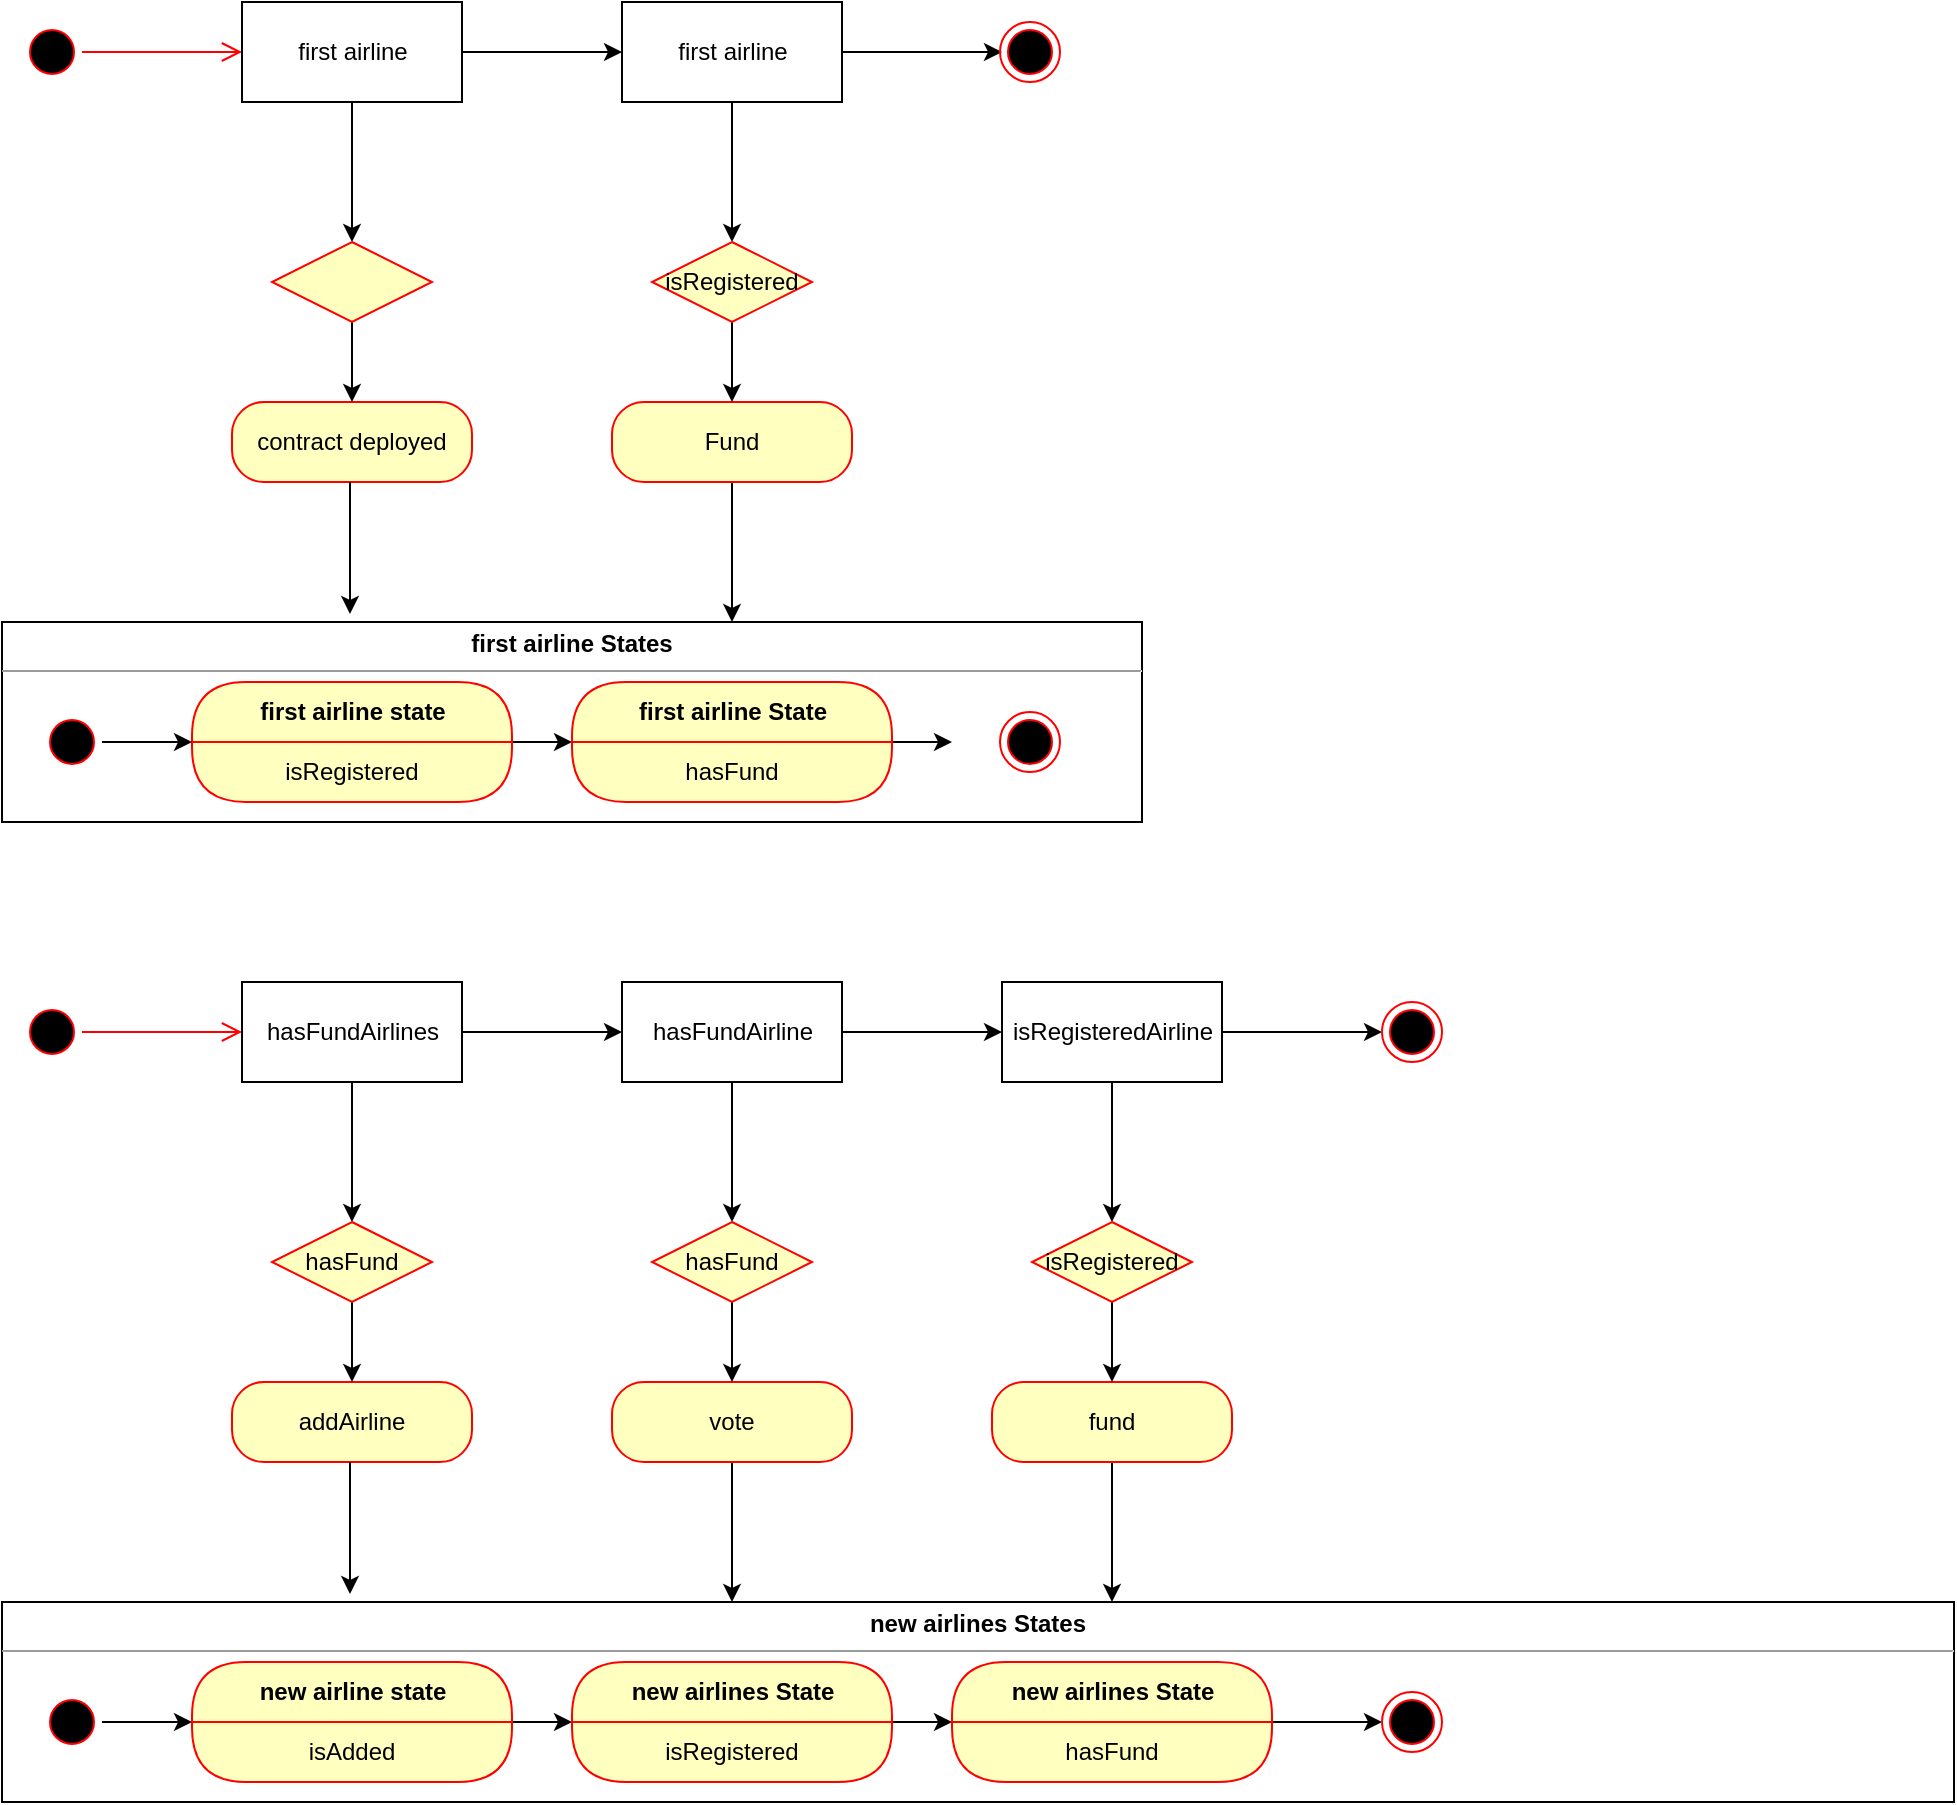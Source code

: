 <mxfile version="13.0.2" type="device"><diagram name="Page-1" id="e7e014a7-5840-1c2e-5031-d8a46d1fe8dd"><mxGraphModel dx="1426" dy="724" grid="1" gridSize="10" guides="1" tooltips="1" connect="1" arrows="1" fold="1" page="1" pageScale="1" pageWidth="1169" pageHeight="826" background="#ffffff" math="0" shadow="0"><root><mxCell id="0"/><mxCell id="1" parent="0"/><mxCell id="FXkfjII4rVjHwVzasE3s-61" value="&lt;p style=&quot;margin: 0px ; margin-top: 4px ; text-align: center&quot;&gt;&lt;b&gt;first airline States&lt;/b&gt;&lt;/p&gt;&lt;hr size=&quot;1&quot;&gt;&lt;div style=&quot;height: 2px&quot;&gt;&lt;/div&gt;" style="verticalAlign=top;align=left;overflow=fill;fontSize=12;fontFamily=Helvetica;html=1;" parent="1" vertex="1"><mxGeometry x="20" y="440" width="570" height="100" as="geometry"/></mxCell><mxCell id="FXkfjII4rVjHwVzasE3s-44" value="contract deployed" style="rounded=1;whiteSpace=wrap;html=1;arcSize=40;fontColor=#000000;fillColor=#ffffc0;strokeColor=#ff0000;" parent="1" vertex="1"><mxGeometry x="135" y="330" width="120" height="40" as="geometry"/></mxCell><mxCell id="FXkfjII4rVjHwVzasE3s-132" value="" style="edgeStyle=orthogonalEdgeStyle;rounded=0;orthogonalLoop=1;jettySize=auto;html=1;" parent="1" source="FXkfjII4rVjHwVzasE3s-68" target="FXkfjII4rVjHwVzasE3s-61" edge="1"><mxGeometry relative="1" as="geometry"><Array as="points"><mxPoint x="385" y="430"/><mxPoint x="385" y="430"/></Array></mxGeometry></mxCell><mxCell id="FXkfjII4rVjHwVzasE3s-68" value="Fund" style="rounded=1;whiteSpace=wrap;html=1;arcSize=40;fontColor=#000000;fillColor=#ffffc0;strokeColor=#ff0000;" parent="1" vertex="1"><mxGeometry x="325" y="330" width="120" height="40" as="geometry"/></mxCell><mxCell id="FXkfjII4rVjHwVzasE3s-46" value="" style="ellipse;html=1;shape=startState;fillColor=#000000;strokeColor=#ff0000;" parent="1" vertex="1"><mxGeometry x="30" y="140" width="30" height="30" as="geometry"/></mxCell><mxCell id="FXkfjII4rVjHwVzasE3s-47" value="" style="edgeStyle=orthogonalEdgeStyle;html=1;verticalAlign=bottom;endArrow=open;endSize=8;strokeColor=#ff0000;" parent="1" source="FXkfjII4rVjHwVzasE3s-46" edge="1"><mxGeometry relative="1" as="geometry"><mxPoint x="140" y="155" as="targetPoint"/></mxGeometry></mxCell><mxCell id="FXkfjII4rVjHwVzasE3s-59" value="" style="edgeStyle=orthogonalEdgeStyle;rounded=0;orthogonalLoop=1;jettySize=auto;html=1;" parent="1" source="FXkfjII4rVjHwVzasE3s-48" target="FXkfjII4rVjHwVzasE3s-56" edge="1"><mxGeometry relative="1" as="geometry"/></mxCell><mxCell id="FXkfjII4rVjHwVzasE3s-106" value="" style="edgeStyle=orthogonalEdgeStyle;rounded=0;orthogonalLoop=1;jettySize=auto;html=1;" parent="1" source="FXkfjII4rVjHwVzasE3s-48" target="FXkfjII4rVjHwVzasE3s-49" edge="1"><mxGeometry relative="1" as="geometry"/></mxCell><mxCell id="FXkfjII4rVjHwVzasE3s-48" value="first airline" style="html=1;" parent="1" vertex="1"><mxGeometry x="140" y="130" width="110" height="50" as="geometry"/></mxCell><mxCell id="FXkfjII4rVjHwVzasE3s-69" value="" style="edgeStyle=orthogonalEdgeStyle;rounded=0;orthogonalLoop=1;jettySize=auto;html=1;" parent="1" source="FXkfjII4rVjHwVzasE3s-49" target="FXkfjII4rVjHwVzasE3s-67" edge="1"><mxGeometry relative="1" as="geometry"/></mxCell><mxCell id="FXkfjII4rVjHwVzasE3s-107" value="" style="edgeStyle=orthogonalEdgeStyle;rounded=0;orthogonalLoop=1;jettySize=auto;html=1;" parent="1" source="FXkfjII4rVjHwVzasE3s-49" edge="1"><mxGeometry relative="1" as="geometry"><mxPoint x="520" y="155" as="targetPoint"/></mxGeometry></mxCell><mxCell id="FXkfjII4rVjHwVzasE3s-49" value="first airline" style="html=1;" parent="1" vertex="1"><mxGeometry x="330" y="130" width="110" height="50" as="geometry"/></mxCell><mxCell id="FXkfjII4rVjHwVzasE3s-60" value="" style="edgeStyle=orthogonalEdgeStyle;rounded=0;orthogonalLoop=1;jettySize=auto;html=1;" parent="1" source="FXkfjII4rVjHwVzasE3s-56" target="FXkfjII4rVjHwVzasE3s-44" edge="1"><mxGeometry relative="1" as="geometry"/></mxCell><mxCell id="FXkfjII4rVjHwVzasE3s-56" value="" style="rhombus;whiteSpace=wrap;html=1;fillColor=#ffffc0;strokeColor=#ff0000;" parent="1" vertex="1"><mxGeometry x="155" y="250" width="80" height="40" as="geometry"/></mxCell><mxCell id="FXkfjII4rVjHwVzasE3s-70" value="" style="edgeStyle=orthogonalEdgeStyle;rounded=0;orthogonalLoop=1;jettySize=auto;html=1;" parent="1" source="FXkfjII4rVjHwVzasE3s-67" target="FXkfjII4rVjHwVzasE3s-68" edge="1"><mxGeometry relative="1" as="geometry"/></mxCell><mxCell id="FXkfjII4rVjHwVzasE3s-67" value="isRegistered" style="rhombus;whiteSpace=wrap;html=1;fillColor=#ffffc0;strokeColor=#ff0000;" parent="1" vertex="1"><mxGeometry x="345" y="250" width="80" height="40" as="geometry"/></mxCell><mxCell id="FXkfjII4rVjHwVzasE3s-124" value="" style="edgeStyle=orthogonalEdgeStyle;rounded=0;orthogonalLoop=1;jettySize=auto;html=1;entryX=0;entryY=0;entryDx=0;entryDy=0;" parent="1" source="FXkfjII4rVjHwVzasE3s-41" target="FXkfjII4rVjHwVzasE3s-80" edge="1"><mxGeometry relative="1" as="geometry"><Array as="points"><mxPoint x="295" y="500"/><mxPoint x="295" y="500"/></Array></mxGeometry></mxCell><mxCell id="FXkfjII4rVjHwVzasE3s-41" value="first airline state" style="swimlane;html=1;fontStyle=1;align=center;verticalAlign=middle;childLayout=stackLayout;horizontal=1;startSize=30;horizontalStack=0;resizeParent=0;resizeLast=1;container=0;fontColor=#000000;collapsible=0;rounded=1;arcSize=30;strokeColor=#ff0000;fillColor=#ffffc0;swimlaneFillColor=#ffffc0;dropTarget=0;" parent="1" vertex="1"><mxGeometry x="115" y="470" width="160" height="60" as="geometry"/></mxCell><mxCell id="FXkfjII4rVjHwVzasE3s-42" value="isRegistered" style="text;html=1;strokeColor=none;fillColor=none;align=center;verticalAlign=middle;spacingLeft=4;spacingRight=4;whiteSpace=wrap;overflow=hidden;rotatable=0;fontColor=#000000;" parent="FXkfjII4rVjHwVzasE3s-41" vertex="1"><mxGeometry y="30" width="160" height="30" as="geometry"/></mxCell><mxCell id="FXkfjII4rVjHwVzasE3s-64" value="" style="edgeStyle=orthogonalEdgeStyle;rounded=0;orthogonalLoop=1;jettySize=auto;html=1;entryX=0;entryY=0;entryDx=0;entryDy=0;" parent="1" source="FXkfjII4rVjHwVzasE3s-62" target="FXkfjII4rVjHwVzasE3s-42" edge="1"><mxGeometry relative="1" as="geometry"><Array as="points"><mxPoint x="100" y="500"/><mxPoint x="100" y="500"/></Array></mxGeometry></mxCell><mxCell id="FXkfjII4rVjHwVzasE3s-62" value="" style="ellipse;html=1;shape=startState;fillColor=#000000;strokeColor=#ff0000;" parent="1" vertex="1"><mxGeometry x="40" y="485" width="30" height="30" as="geometry"/></mxCell><mxCell id="FXkfjII4rVjHwVzasE3s-66" value="" style="edgeStyle=orthogonalEdgeStyle;rounded=0;orthogonalLoop=1;jettySize=auto;html=1;" parent="1" edge="1"><mxGeometry relative="1" as="geometry"><mxPoint x="194" y="370" as="sourcePoint"/><mxPoint x="194" y="436" as="targetPoint"/></mxGeometry></mxCell><mxCell id="FXkfjII4rVjHwVzasE3s-125" value="" style="edgeStyle=orthogonalEdgeStyle;rounded=0;orthogonalLoop=1;jettySize=auto;html=1;" parent="1" source="FXkfjII4rVjHwVzasE3s-79" edge="1"><mxGeometry relative="1" as="geometry"><Array as="points"><mxPoint x="490" y="500"/><mxPoint x="490" y="500"/></Array><mxPoint x="495" y="500" as="targetPoint"/></mxGeometry></mxCell><mxCell id="FXkfjII4rVjHwVzasE3s-79" value="first airline State" style="swimlane;html=1;fontStyle=1;align=center;verticalAlign=middle;childLayout=stackLayout;horizontal=1;startSize=30;horizontalStack=0;resizeParent=0;resizeLast=1;container=0;fontColor=#000000;collapsible=0;rounded=1;arcSize=30;strokeColor=#ff0000;fillColor=#ffffc0;swimlaneFillColor=#ffffc0;dropTarget=0;" parent="1" vertex="1"><mxGeometry x="305" y="470" width="160" height="60" as="geometry"/></mxCell><mxCell id="FXkfjII4rVjHwVzasE3s-80" value="hasFund" style="text;html=1;strokeColor=none;fillColor=none;align=center;verticalAlign=middle;spacingLeft=4;spacingRight=4;whiteSpace=wrap;overflow=hidden;rotatable=0;fontColor=#000000;" parent="FXkfjII4rVjHwVzasE3s-79" vertex="1"><mxGeometry y="30" width="160" height="30" as="geometry"/></mxCell><mxCell id="FXkfjII4rVjHwVzasE3s-113" value="" style="ellipse;html=1;shape=endState;fillColor=#000000;strokeColor=#ff0000;" parent="1" vertex="1"><mxGeometry x="519" y="140" width="30" height="30" as="geometry"/></mxCell><mxCell id="FXkfjII4rVjHwVzasE3s-115" value="" style="ellipse;html=1;shape=endState;fillColor=#000000;strokeColor=#ff0000;" parent="1" vertex="1"><mxGeometry x="519" y="485" width="30" height="30" as="geometry"/></mxCell><mxCell id="OiOwX4cRAKpI6k45WXiD-88" value="&lt;p style=&quot;margin: 0px ; margin-top: 4px ; text-align: center&quot;&gt;&lt;b&gt;new airlines States&lt;/b&gt;&lt;/p&gt;&lt;hr size=&quot;1&quot;&gt;&lt;div style=&quot;height: 2px&quot;&gt;&lt;/div&gt;" style="verticalAlign=top;align=left;overflow=fill;fontSize=12;fontFamily=Helvetica;html=1;" parent="1" vertex="1"><mxGeometry x="20" y="930" width="976" height="100" as="geometry"/></mxCell><mxCell id="OiOwX4cRAKpI6k45WXiD-89" value="addAirline" style="rounded=1;whiteSpace=wrap;html=1;arcSize=40;fontColor=#000000;fillColor=#ffffc0;strokeColor=#ff0000;" parent="1" vertex="1"><mxGeometry x="135" y="820" width="120" height="40" as="geometry"/></mxCell><mxCell id="OiOwX4cRAKpI6k45WXiD-90" value="" style="edgeStyle=orthogonalEdgeStyle;rounded=0;orthogonalLoop=1;jettySize=auto;html=1;" parent="1" source="OiOwX4cRAKpI6k45WXiD-91" target="OiOwX4cRAKpI6k45WXiD-88" edge="1"><mxGeometry relative="1" as="geometry"><Array as="points"><mxPoint x="385" y="920"/><mxPoint x="385" y="920"/></Array></mxGeometry></mxCell><mxCell id="OiOwX4cRAKpI6k45WXiD-91" value="vote" style="rounded=1;whiteSpace=wrap;html=1;arcSize=40;fontColor=#000000;fillColor=#ffffc0;strokeColor=#ff0000;" parent="1" vertex="1"><mxGeometry x="325" y="820" width="120" height="40" as="geometry"/></mxCell><mxCell id="OiOwX4cRAKpI6k45WXiD-92" value="" style="edgeStyle=orthogonalEdgeStyle;rounded=0;orthogonalLoop=1;jettySize=auto;html=1;" parent="1" source="OiOwX4cRAKpI6k45WXiD-93" target="OiOwX4cRAKpI6k45WXiD-88" edge="1"><mxGeometry relative="1" as="geometry"><Array as="points"><mxPoint x="575" y="920"/><mxPoint x="575" y="920"/></Array></mxGeometry></mxCell><mxCell id="OiOwX4cRAKpI6k45WXiD-93" value="fund" style="rounded=1;whiteSpace=wrap;html=1;arcSize=40;fontColor=#000000;fillColor=#ffffc0;strokeColor=#ff0000;" parent="1" vertex="1"><mxGeometry x="515" y="820" width="120" height="40" as="geometry"/></mxCell><mxCell id="OiOwX4cRAKpI6k45WXiD-104" value="" style="ellipse;html=1;shape=startState;fillColor=#000000;strokeColor=#ff0000;" parent="1" vertex="1"><mxGeometry x="30" y="630" width="30" height="30" as="geometry"/></mxCell><mxCell id="OiOwX4cRAKpI6k45WXiD-105" value="" style="edgeStyle=orthogonalEdgeStyle;html=1;verticalAlign=bottom;endArrow=open;endSize=8;strokeColor=#ff0000;" parent="1" source="OiOwX4cRAKpI6k45WXiD-104" edge="1"><mxGeometry relative="1" as="geometry"><mxPoint x="140" y="645" as="targetPoint"/></mxGeometry></mxCell><mxCell id="OiOwX4cRAKpI6k45WXiD-106" value="" style="edgeStyle=orthogonalEdgeStyle;rounded=0;orthogonalLoop=1;jettySize=auto;html=1;" parent="1" source="OiOwX4cRAKpI6k45WXiD-108" target="OiOwX4cRAKpI6k45WXiD-131" edge="1"><mxGeometry relative="1" as="geometry"/></mxCell><mxCell id="OiOwX4cRAKpI6k45WXiD-107" value="" style="edgeStyle=orthogonalEdgeStyle;rounded=0;orthogonalLoop=1;jettySize=auto;html=1;" parent="1" source="OiOwX4cRAKpI6k45WXiD-108" target="OiOwX4cRAKpI6k45WXiD-111" edge="1"><mxGeometry relative="1" as="geometry"/></mxCell><mxCell id="OiOwX4cRAKpI6k45WXiD-108" value="hasFundAirlines" style="html=1;" parent="1" vertex="1"><mxGeometry x="140" y="620" width="110" height="50" as="geometry"/></mxCell><mxCell id="OiOwX4cRAKpI6k45WXiD-109" value="" style="edgeStyle=orthogonalEdgeStyle;rounded=0;orthogonalLoop=1;jettySize=auto;html=1;" parent="1" source="OiOwX4cRAKpI6k45WXiD-111" target="OiOwX4cRAKpI6k45WXiD-133" edge="1"><mxGeometry relative="1" as="geometry"/></mxCell><mxCell id="OiOwX4cRAKpI6k45WXiD-110" value="" style="edgeStyle=orthogonalEdgeStyle;rounded=0;orthogonalLoop=1;jettySize=auto;html=1;" parent="1" source="OiOwX4cRAKpI6k45WXiD-111" target="OiOwX4cRAKpI6k45WXiD-114" edge="1"><mxGeometry relative="1" as="geometry"/></mxCell><mxCell id="OiOwX4cRAKpI6k45WXiD-111" value="hasFundAirline" style="html=1;" parent="1" vertex="1"><mxGeometry x="330" y="620" width="110" height="50" as="geometry"/></mxCell><mxCell id="OiOwX4cRAKpI6k45WXiD-112" value="" style="edgeStyle=orthogonalEdgeStyle;rounded=0;orthogonalLoop=1;jettySize=auto;html=1;" parent="1" source="OiOwX4cRAKpI6k45WXiD-114" target="OiOwX4cRAKpI6k45WXiD-135" edge="1"><mxGeometry relative="1" as="geometry"/></mxCell><mxCell id="OiOwX4cRAKpI6k45WXiD-113" value="" style="edgeStyle=orthogonalEdgeStyle;rounded=0;orthogonalLoop=1;jettySize=auto;html=1;" parent="1" source="OiOwX4cRAKpI6k45WXiD-114" edge="1"><mxGeometry relative="1" as="geometry"><mxPoint x="710" y="645" as="targetPoint"/></mxGeometry></mxCell><mxCell id="OiOwX4cRAKpI6k45WXiD-114" value="isRegisteredAirline" style="html=1;" parent="1" vertex="1"><mxGeometry x="520" y="620" width="110" height="50" as="geometry"/></mxCell><mxCell id="OiOwX4cRAKpI6k45WXiD-130" value="" style="edgeStyle=orthogonalEdgeStyle;rounded=0;orthogonalLoop=1;jettySize=auto;html=1;" parent="1" source="OiOwX4cRAKpI6k45WXiD-131" target="OiOwX4cRAKpI6k45WXiD-89" edge="1"><mxGeometry relative="1" as="geometry"/></mxCell><mxCell id="OiOwX4cRAKpI6k45WXiD-131" value="hasFund" style="rhombus;whiteSpace=wrap;html=1;fillColor=#ffffc0;strokeColor=#ff0000;" parent="1" vertex="1"><mxGeometry x="155" y="740" width="80" height="40" as="geometry"/></mxCell><mxCell id="OiOwX4cRAKpI6k45WXiD-132" value="" style="edgeStyle=orthogonalEdgeStyle;rounded=0;orthogonalLoop=1;jettySize=auto;html=1;" parent="1" source="OiOwX4cRAKpI6k45WXiD-133" target="OiOwX4cRAKpI6k45WXiD-91" edge="1"><mxGeometry relative="1" as="geometry"/></mxCell><mxCell id="OiOwX4cRAKpI6k45WXiD-133" value="hasFund" style="rhombus;whiteSpace=wrap;html=1;fillColor=#ffffc0;strokeColor=#ff0000;" parent="1" vertex="1"><mxGeometry x="345" y="740" width="80" height="40" as="geometry"/></mxCell><mxCell id="OiOwX4cRAKpI6k45WXiD-134" value="" style="edgeStyle=orthogonalEdgeStyle;rounded=0;orthogonalLoop=1;jettySize=auto;html=1;" parent="1" source="OiOwX4cRAKpI6k45WXiD-135" target="OiOwX4cRAKpI6k45WXiD-93" edge="1"><mxGeometry relative="1" as="geometry"/></mxCell><mxCell id="OiOwX4cRAKpI6k45WXiD-135" value="isRegistered" style="rhombus;whiteSpace=wrap;html=1;fillColor=#ffffc0;strokeColor=#ff0000;" parent="1" vertex="1"><mxGeometry x="535" y="740" width="80" height="40" as="geometry"/></mxCell><mxCell id="OiOwX4cRAKpI6k45WXiD-146" value="" style="edgeStyle=orthogonalEdgeStyle;rounded=0;orthogonalLoop=1;jettySize=auto;html=1;entryX=0;entryY=0;entryDx=0;entryDy=0;" parent="1" source="OiOwX4cRAKpI6k45WXiD-159" target="OiOwX4cRAKpI6k45WXiD-162" edge="1"><mxGeometry relative="1" as="geometry"><Array as="points"><mxPoint x="295" y="990"/><mxPoint x="295" y="990"/></Array></mxGeometry></mxCell><mxCell id="OiOwX4cRAKpI6k45WXiD-147" value="" style="edgeStyle=orthogonalEdgeStyle;rounded=0;orthogonalLoop=1;jettySize=auto;html=1;entryX=0;entryY=0;entryDx=0;entryDy=0;" parent="1" source="OiOwX4cRAKpI6k45WXiD-148" target="OiOwX4cRAKpI6k45WXiD-160" edge="1"><mxGeometry relative="1" as="geometry"><Array as="points"><mxPoint x="100" y="990"/><mxPoint x="100" y="990"/></Array></mxGeometry></mxCell><mxCell id="OiOwX4cRAKpI6k45WXiD-148" value="" style="ellipse;html=1;shape=startState;fillColor=#000000;strokeColor=#ff0000;" parent="1" vertex="1"><mxGeometry x="40" y="975" width="30" height="30" as="geometry"/></mxCell><mxCell id="OiOwX4cRAKpI6k45WXiD-149" value="" style="edgeStyle=orthogonalEdgeStyle;rounded=0;orthogonalLoop=1;jettySize=auto;html=1;" parent="1" edge="1"><mxGeometry relative="1" as="geometry"><mxPoint x="194" y="860" as="sourcePoint"/><mxPoint x="194" y="926.0" as="targetPoint"/></mxGeometry></mxCell><mxCell id="OiOwX4cRAKpI6k45WXiD-150" value="" style="edgeStyle=orthogonalEdgeStyle;rounded=0;orthogonalLoop=1;jettySize=auto;html=1;" parent="1" source="OiOwX4cRAKpI6k45WXiD-161" target="OiOwX4cRAKpI6k45WXiD-164" edge="1"><mxGeometry relative="1" as="geometry"><Array as="points"><mxPoint x="490" y="990"/><mxPoint x="490" y="990"/></Array></mxGeometry></mxCell><mxCell id="OiOwX4cRAKpI6k45WXiD-151" value="" style="edgeStyle=orthogonalEdgeStyle;rounded=0;orthogonalLoop=1;jettySize=auto;html=1;entryX=0;entryY=0.5;entryDx=0;entryDy=0;" parent="1" source="OiOwX4cRAKpI6k45WXiD-163" target="OiOwX4cRAKpI6k45WXiD-158" edge="1"><mxGeometry relative="1" as="geometry"><Array as="points"/><mxPoint x="685" y="990" as="targetPoint"/></mxGeometry></mxCell><mxCell id="OiOwX4cRAKpI6k45WXiD-157" value="" style="ellipse;html=1;shape=endState;fillColor=#000000;strokeColor=#ff0000;" parent="1" vertex="1"><mxGeometry x="710" y="630" width="30" height="30" as="geometry"/></mxCell><mxCell id="OiOwX4cRAKpI6k45WXiD-158" value="" style="ellipse;html=1;shape=endState;fillColor=#000000;strokeColor=#ff0000;" parent="1" vertex="1"><mxGeometry x="710" y="975" width="30" height="30" as="geometry"/></mxCell><mxCell id="OiOwX4cRAKpI6k45WXiD-159" value="new airline state" style="swimlane;html=1;fontStyle=1;align=center;verticalAlign=middle;childLayout=stackLayout;horizontal=1;startSize=30;horizontalStack=0;resizeParent=0;resizeLast=1;container=0;fontColor=#000000;collapsible=0;rounded=1;arcSize=30;strokeColor=#ff0000;fillColor=#ffffc0;swimlaneFillColor=#ffffc0;dropTarget=0;" parent="1" vertex="1"><mxGeometry x="115" y="960" width="160" height="60" as="geometry"/></mxCell><mxCell id="OiOwX4cRAKpI6k45WXiD-160" value="isAdded" style="text;html=1;strokeColor=none;fillColor=none;align=center;verticalAlign=middle;spacingLeft=4;spacingRight=4;whiteSpace=wrap;overflow=hidden;rotatable=0;fontColor=#000000;" parent="OiOwX4cRAKpI6k45WXiD-159" vertex="1"><mxGeometry y="30" width="160" height="30" as="geometry"/></mxCell><mxCell id="OiOwX4cRAKpI6k45WXiD-161" value="new airlines State" style="swimlane;html=1;fontStyle=1;align=center;verticalAlign=middle;childLayout=stackLayout;horizontal=1;startSize=30;horizontalStack=0;resizeParent=0;resizeLast=1;container=0;fontColor=#000000;collapsible=0;rounded=1;arcSize=30;strokeColor=#ff0000;fillColor=#ffffc0;swimlaneFillColor=#ffffc0;dropTarget=0;" parent="1" vertex="1"><mxGeometry x="305" y="960" width="160" height="60" as="geometry"/></mxCell><mxCell id="OiOwX4cRAKpI6k45WXiD-162" value="isRegistered" style="text;html=1;strokeColor=none;fillColor=none;align=center;verticalAlign=middle;spacingLeft=4;spacingRight=4;whiteSpace=wrap;overflow=hidden;rotatable=0;fontColor=#000000;" parent="OiOwX4cRAKpI6k45WXiD-161" vertex="1"><mxGeometry y="30" width="160" height="30" as="geometry"/></mxCell><mxCell id="OiOwX4cRAKpI6k45WXiD-163" value="new airlines State" style="swimlane;html=1;fontStyle=1;align=center;verticalAlign=middle;childLayout=stackLayout;horizontal=1;startSize=30;horizontalStack=0;resizeParent=0;resizeLast=1;container=0;fontColor=#000000;collapsible=0;rounded=1;arcSize=30;strokeColor=#ff0000;fillColor=#ffffc0;swimlaneFillColor=#ffffc0;dropTarget=0;" parent="1" vertex="1"><mxGeometry x="495" y="960" width="160" height="60" as="geometry"/></mxCell><mxCell id="OiOwX4cRAKpI6k45WXiD-164" value="hasFund" style="text;html=1;strokeColor=none;fillColor=none;align=center;verticalAlign=middle;spacingLeft=4;spacingRight=4;whiteSpace=wrap;overflow=hidden;rotatable=0;fontColor=#000000;" parent="OiOwX4cRAKpI6k45WXiD-163" vertex="1"><mxGeometry y="30" width="160" height="30" as="geometry"/></mxCell></root></mxGraphModel></diagram></mxfile>